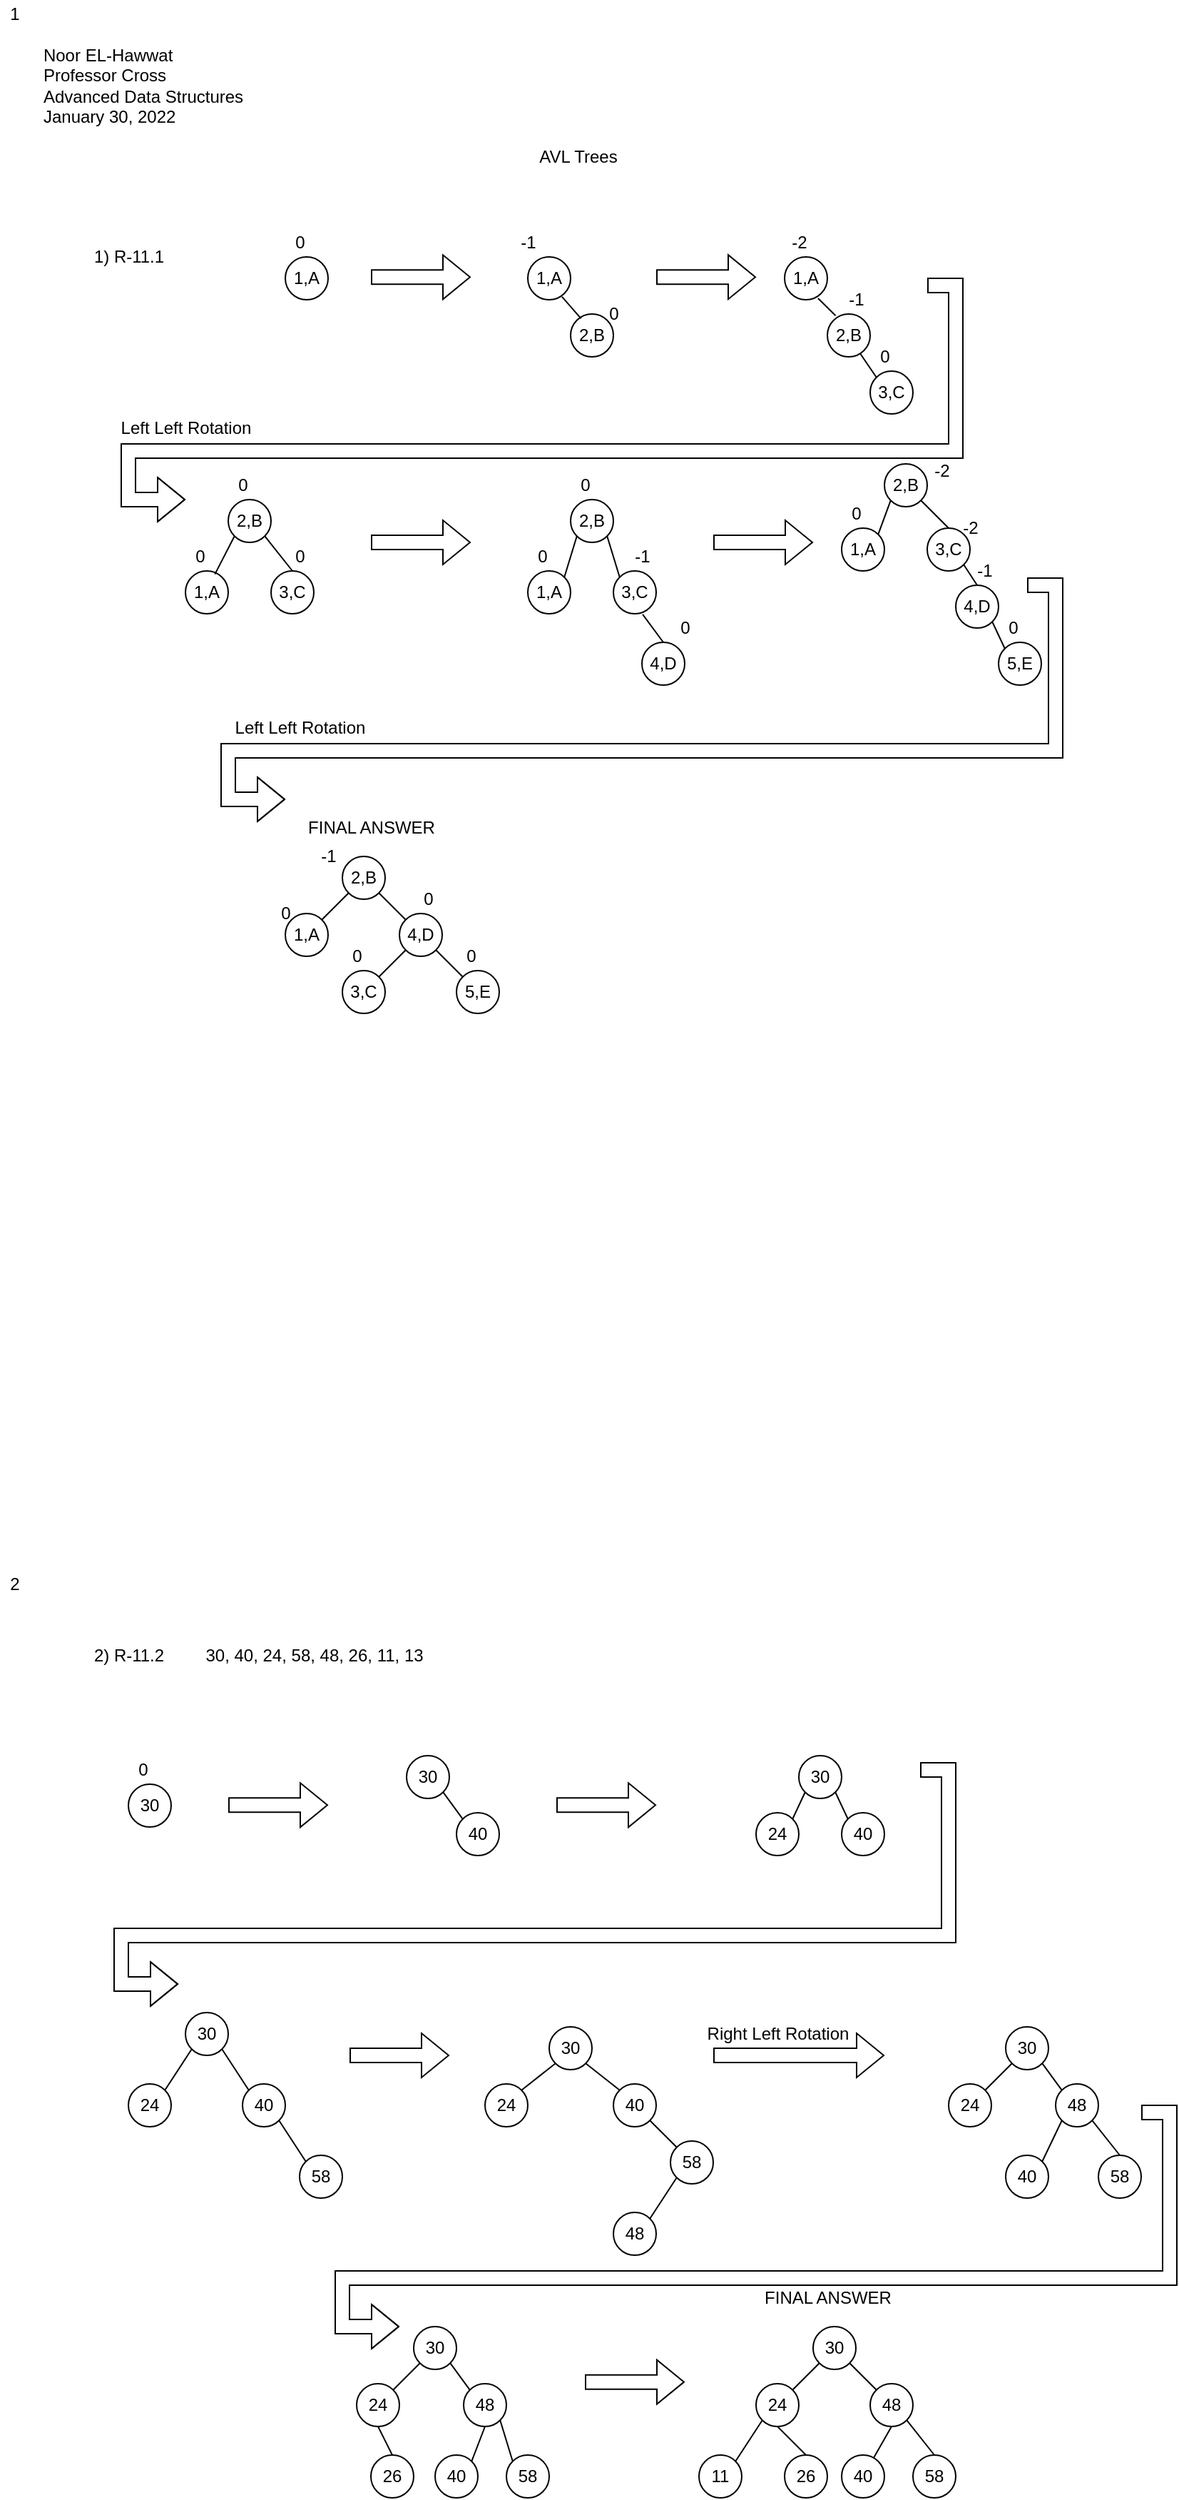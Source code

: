 <mxfile version="16.5.2" type="github">
  <diagram id="oDdJMPZsBVYdGHNY-Qwk" name="Page-1">
    <mxGraphModel dx="1043" dy="581" grid="1" gridSize="10" guides="1" tooltips="1" connect="1" arrows="1" fold="1" page="1" pageScale="1" pageWidth="850" pageHeight="1100" math="0" shadow="0">
      <root>
        <mxCell id="0" />
        <mxCell id="1" parent="0" />
        <mxCell id="gGz70don6kT7maK-hirR-1" value="1" style="text;html=1;align=center;verticalAlign=middle;resizable=0;points=[];autosize=1;strokeColor=none;fillColor=none;" vertex="1" parent="1">
          <mxGeometry x="20" y="10" width="20" height="20" as="geometry" />
        </mxCell>
        <mxCell id="gGz70don6kT7maK-hirR-2" value="&lt;div style=&quot;text-align: left&quot;&gt;&lt;span&gt;Noor EL-Hawwat&lt;/span&gt;&lt;/div&gt;&lt;div style=&quot;text-align: left&quot;&gt;&lt;span&gt;Professor Cross&lt;/span&gt;&lt;/div&gt;&lt;div style=&quot;text-align: left&quot;&gt;&lt;span&gt;Advanced Data Structures&lt;/span&gt;&lt;/div&gt;&lt;div style=&quot;text-align: left&quot;&gt;&lt;span&gt;January 30, 2022&lt;/span&gt;&lt;/div&gt;" style="text;html=1;align=center;verticalAlign=middle;resizable=0;points=[];autosize=1;strokeColor=none;fillColor=none;" vertex="1" parent="1">
          <mxGeometry x="40" y="40" width="160" height="60" as="geometry" />
        </mxCell>
        <mxCell id="gGz70don6kT7maK-hirR-3" value="AVL Trees" style="text;html=1;align=center;verticalAlign=middle;resizable=0;points=[];autosize=1;strokeColor=none;fillColor=none;" vertex="1" parent="1">
          <mxGeometry x="390" y="110" width="70" height="20" as="geometry" />
        </mxCell>
        <mxCell id="gGz70don6kT7maK-hirR-4" value="1) R-11.1" style="text;html=1;align=center;verticalAlign=middle;resizable=0;points=[];autosize=1;strokeColor=none;fillColor=none;" vertex="1" parent="1">
          <mxGeometry x="80" y="180" width="60" height="20" as="geometry" />
        </mxCell>
        <mxCell id="gGz70don6kT7maK-hirR-5" value="1,A" style="ellipse;whiteSpace=wrap;html=1;aspect=fixed;" vertex="1" parent="1">
          <mxGeometry x="220" y="190" width="30" height="30" as="geometry" />
        </mxCell>
        <mxCell id="gGz70don6kT7maK-hirR-6" value="2,B" style="ellipse;whiteSpace=wrap;html=1;aspect=fixed;" vertex="1" parent="1">
          <mxGeometry x="420" y="230" width="30" height="30" as="geometry" />
        </mxCell>
        <mxCell id="gGz70don6kT7maK-hirR-7" value="3,C" style="ellipse;whiteSpace=wrap;html=1;aspect=fixed;" vertex="1" parent="1">
          <mxGeometry x="630" y="270" width="30" height="30" as="geometry" />
        </mxCell>
        <mxCell id="gGz70don6kT7maK-hirR-10" value="" style="shape=flexArrow;endArrow=classic;html=1;rounded=0;" edge="1" parent="1">
          <mxGeometry width="50" height="50" relative="1" as="geometry">
            <mxPoint x="280" y="204.17" as="sourcePoint" />
            <mxPoint x="350" y="204.17" as="targetPoint" />
          </mxGeometry>
        </mxCell>
        <mxCell id="gGz70don6kT7maK-hirR-12" value="1,A" style="ellipse;whiteSpace=wrap;html=1;aspect=fixed;" vertex="1" parent="1">
          <mxGeometry x="390" y="190" width="30" height="30" as="geometry" />
        </mxCell>
        <mxCell id="gGz70don6kT7maK-hirR-14" value="" style="endArrow=none;html=1;rounded=0;exitX=0.8;exitY=0.932;exitDx=0;exitDy=0;exitPerimeter=0;entryX=0.244;entryY=0.107;entryDx=0;entryDy=0;entryPerimeter=0;" edge="1" parent="1" source="gGz70don6kT7maK-hirR-12" target="gGz70don6kT7maK-hirR-6">
          <mxGeometry width="50" height="50" relative="1" as="geometry">
            <mxPoint x="400" y="250" as="sourcePoint" />
            <mxPoint x="450" y="200" as="targetPoint" />
          </mxGeometry>
        </mxCell>
        <mxCell id="gGz70don6kT7maK-hirR-15" value="1,A" style="ellipse;whiteSpace=wrap;html=1;aspect=fixed;" vertex="1" parent="1">
          <mxGeometry x="570" y="190" width="30" height="30" as="geometry" />
        </mxCell>
        <mxCell id="gGz70don6kT7maK-hirR-16" value="2,B" style="ellipse;whiteSpace=wrap;html=1;aspect=fixed;" vertex="1" parent="1">
          <mxGeometry x="600" y="230" width="30" height="30" as="geometry" />
        </mxCell>
        <mxCell id="gGz70don6kT7maK-hirR-17" value="" style="shape=flexArrow;endArrow=classic;html=1;rounded=0;" edge="1" parent="1">
          <mxGeometry width="50" height="50" relative="1" as="geometry">
            <mxPoint x="480.0" y="204.09" as="sourcePoint" />
            <mxPoint x="550.0" y="204.09" as="targetPoint" />
          </mxGeometry>
        </mxCell>
        <mxCell id="gGz70don6kT7maK-hirR-18" value="0" style="text;html=1;align=center;verticalAlign=middle;resizable=0;points=[];autosize=1;strokeColor=none;fillColor=none;" vertex="1" parent="1">
          <mxGeometry x="220" y="170" width="20" height="20" as="geometry" />
        </mxCell>
        <mxCell id="gGz70don6kT7maK-hirR-19" value="-1" style="text;html=1;align=center;verticalAlign=middle;resizable=0;points=[];autosize=1;strokeColor=none;fillColor=none;" vertex="1" parent="1">
          <mxGeometry x="375" y="170" width="30" height="20" as="geometry" />
        </mxCell>
        <mxCell id="gGz70don6kT7maK-hirR-20" value="0" style="text;html=1;align=center;verticalAlign=middle;resizable=0;points=[];autosize=1;strokeColor=none;fillColor=none;" vertex="1" parent="1">
          <mxGeometry x="440" y="220" width="20" height="20" as="geometry" />
        </mxCell>
        <mxCell id="gGz70don6kT7maK-hirR-21" value="" style="endArrow=none;html=1;rounded=0;exitX=0.782;exitY=0.968;exitDx=0;exitDy=0;exitPerimeter=0;entryX=0.192;entryY=0.038;entryDx=0;entryDy=0;entryPerimeter=0;" edge="1" parent="1" source="gGz70don6kT7maK-hirR-15" target="gGz70don6kT7maK-hirR-16">
          <mxGeometry width="50" height="50" relative="1" as="geometry">
            <mxPoint x="560" y="270" as="sourcePoint" />
            <mxPoint x="610" y="220" as="targetPoint" />
          </mxGeometry>
        </mxCell>
        <mxCell id="gGz70don6kT7maK-hirR-22" value="" style="endArrow=none;html=1;rounded=0;exitX=0.774;exitY=0.933;exitDx=0;exitDy=0;exitPerimeter=0;entryX=0;entryY=0;entryDx=0;entryDy=0;" edge="1" parent="1" source="gGz70don6kT7maK-hirR-16" target="gGz70don6kT7maK-hirR-7">
          <mxGeometry width="50" height="50" relative="1" as="geometry">
            <mxPoint x="560" y="270" as="sourcePoint" />
            <mxPoint x="610" y="220" as="targetPoint" />
          </mxGeometry>
        </mxCell>
        <mxCell id="gGz70don6kT7maK-hirR-23" value="-2" style="text;html=1;align=center;verticalAlign=middle;resizable=0;points=[];autosize=1;strokeColor=none;fillColor=none;" vertex="1" parent="1">
          <mxGeometry x="565" y="170" width="30" height="20" as="geometry" />
        </mxCell>
        <mxCell id="gGz70don6kT7maK-hirR-24" value="-1" style="text;html=1;align=center;verticalAlign=middle;resizable=0;points=[];autosize=1;strokeColor=none;fillColor=none;" vertex="1" parent="1">
          <mxGeometry x="605" y="210" width="30" height="20" as="geometry" />
        </mxCell>
        <mxCell id="gGz70don6kT7maK-hirR-25" value="0" style="text;html=1;align=center;verticalAlign=middle;resizable=0;points=[];autosize=1;strokeColor=none;fillColor=none;" vertex="1" parent="1">
          <mxGeometry x="630" y="250" width="20" height="20" as="geometry" />
        </mxCell>
        <mxCell id="gGz70don6kT7maK-hirR-26" value="" style="shape=flexArrow;endArrow=classic;html=1;rounded=0;" edge="1" parent="1">
          <mxGeometry width="50" height="50" relative="1" as="geometry">
            <mxPoint x="670" y="210" as="sourcePoint" />
            <mxPoint x="150" y="360" as="targetPoint" />
            <Array as="points">
              <mxPoint x="690" y="210" />
              <mxPoint x="690" y="326" />
              <mxPoint x="110" y="326" />
              <mxPoint x="110" y="360" />
            </Array>
          </mxGeometry>
        </mxCell>
        <mxCell id="gGz70don6kT7maK-hirR-27" value="1,A" style="ellipse;whiteSpace=wrap;html=1;aspect=fixed;" vertex="1" parent="1">
          <mxGeometry x="150" y="410" width="30" height="30" as="geometry" />
        </mxCell>
        <mxCell id="gGz70don6kT7maK-hirR-29" value="2,B" style="ellipse;whiteSpace=wrap;html=1;aspect=fixed;" vertex="1" parent="1">
          <mxGeometry x="180" y="360" width="30" height="30" as="geometry" />
        </mxCell>
        <mxCell id="gGz70don6kT7maK-hirR-30" value="3,C" style="ellipse;whiteSpace=wrap;html=1;aspect=fixed;" vertex="1" parent="1">
          <mxGeometry x="210" y="410" width="30" height="30" as="geometry" />
        </mxCell>
        <mxCell id="gGz70don6kT7maK-hirR-31" value="" style="endArrow=none;html=1;rounded=0;exitX=0.688;exitY=0.077;exitDx=0;exitDy=0;exitPerimeter=0;entryX=0;entryY=1;entryDx=0;entryDy=0;" edge="1" parent="1" source="gGz70don6kT7maK-hirR-27" target="gGz70don6kT7maK-hirR-29">
          <mxGeometry width="50" height="50" relative="1" as="geometry">
            <mxPoint x="300" y="390" as="sourcePoint" />
            <mxPoint x="350" y="340" as="targetPoint" />
          </mxGeometry>
        </mxCell>
        <mxCell id="gGz70don6kT7maK-hirR-32" value="" style="endArrow=none;html=1;rounded=0;exitX=1;exitY=1;exitDx=0;exitDy=0;entryX=0.5;entryY=0;entryDx=0;entryDy=0;" edge="1" parent="1" source="gGz70don6kT7maK-hirR-29" target="gGz70don6kT7maK-hirR-30">
          <mxGeometry width="50" height="50" relative="1" as="geometry">
            <mxPoint x="300" y="390" as="sourcePoint" />
            <mxPoint x="350" y="340" as="targetPoint" />
          </mxGeometry>
        </mxCell>
        <mxCell id="gGz70don6kT7maK-hirR-33" value="0" style="text;html=1;align=center;verticalAlign=middle;resizable=0;points=[];autosize=1;strokeColor=none;fillColor=none;" vertex="1" parent="1">
          <mxGeometry x="150" y="390" width="20" height="20" as="geometry" />
        </mxCell>
        <mxCell id="gGz70don6kT7maK-hirR-34" value="0" style="text;html=1;align=center;verticalAlign=middle;resizable=0;points=[];autosize=1;strokeColor=none;fillColor=none;" vertex="1" parent="1">
          <mxGeometry x="220" y="390" width="20" height="20" as="geometry" />
        </mxCell>
        <mxCell id="gGz70don6kT7maK-hirR-35" value="0" style="text;html=1;align=center;verticalAlign=middle;resizable=0;points=[];autosize=1;strokeColor=none;fillColor=none;" vertex="1" parent="1">
          <mxGeometry x="180" y="340" width="20" height="20" as="geometry" />
        </mxCell>
        <mxCell id="gGz70don6kT7maK-hirR-36" value="" style="shape=flexArrow;endArrow=classic;html=1;rounded=0;" edge="1" parent="1">
          <mxGeometry width="50" height="50" relative="1" as="geometry">
            <mxPoint x="280" y="390" as="sourcePoint" />
            <mxPoint x="350" y="390" as="targetPoint" />
          </mxGeometry>
        </mxCell>
        <mxCell id="gGz70don6kT7maK-hirR-37" value="2,B" style="ellipse;whiteSpace=wrap;html=1;aspect=fixed;" vertex="1" parent="1">
          <mxGeometry x="420" y="360" width="30" height="30" as="geometry" />
        </mxCell>
        <mxCell id="gGz70don6kT7maK-hirR-38" value="1,A" style="ellipse;whiteSpace=wrap;html=1;aspect=fixed;" vertex="1" parent="1">
          <mxGeometry x="390" y="410" width="30" height="30" as="geometry" />
        </mxCell>
        <mxCell id="gGz70don6kT7maK-hirR-39" value="3,C" style="ellipse;whiteSpace=wrap;html=1;aspect=fixed;" vertex="1" parent="1">
          <mxGeometry x="450" y="410" width="30" height="30" as="geometry" />
        </mxCell>
        <mxCell id="gGz70don6kT7maK-hirR-40" value="0" style="text;html=1;align=center;verticalAlign=middle;resizable=0;points=[];autosize=1;strokeColor=none;fillColor=none;" vertex="1" parent="1">
          <mxGeometry x="390" y="390" width="20" height="20" as="geometry" />
        </mxCell>
        <mxCell id="gGz70don6kT7maK-hirR-41" value="0" style="text;html=1;align=center;verticalAlign=middle;resizable=0;points=[];autosize=1;strokeColor=none;fillColor=none;" vertex="1" parent="1">
          <mxGeometry x="420" y="340" width="20" height="20" as="geometry" />
        </mxCell>
        <mxCell id="gGz70don6kT7maK-hirR-42" value="-1" style="text;html=1;align=center;verticalAlign=middle;resizable=0;points=[];autosize=1;strokeColor=none;fillColor=none;" vertex="1" parent="1">
          <mxGeometry x="455" y="390" width="30" height="20" as="geometry" />
        </mxCell>
        <mxCell id="gGz70don6kT7maK-hirR-43" value="" style="endArrow=none;html=1;rounded=0;exitX=1;exitY=0;exitDx=0;exitDy=0;entryX=0;entryY=1;entryDx=0;entryDy=0;" edge="1" parent="1" source="gGz70don6kT7maK-hirR-38" target="gGz70don6kT7maK-hirR-37">
          <mxGeometry width="50" height="50" relative="1" as="geometry">
            <mxPoint x="350" y="370" as="sourcePoint" />
            <mxPoint x="400" y="320" as="targetPoint" />
          </mxGeometry>
        </mxCell>
        <mxCell id="gGz70don6kT7maK-hirR-44" value="" style="endArrow=none;html=1;rounded=0;exitX=1;exitY=1;exitDx=0;exitDy=0;entryX=0;entryY=0;entryDx=0;entryDy=0;" edge="1" parent="1" source="gGz70don6kT7maK-hirR-37" target="gGz70don6kT7maK-hirR-39">
          <mxGeometry width="50" height="50" relative="1" as="geometry">
            <mxPoint x="350" y="370" as="sourcePoint" />
            <mxPoint x="400" y="320" as="targetPoint" />
          </mxGeometry>
        </mxCell>
        <mxCell id="gGz70don6kT7maK-hirR-45" value="" style="shape=flexArrow;endArrow=classic;html=1;rounded=0;" edge="1" parent="1">
          <mxGeometry width="50" height="50" relative="1" as="geometry">
            <mxPoint x="520" y="390" as="sourcePoint" />
            <mxPoint x="590" y="390" as="targetPoint" />
          </mxGeometry>
        </mxCell>
        <mxCell id="gGz70don6kT7maK-hirR-46" value="2,B" style="ellipse;whiteSpace=wrap;html=1;aspect=fixed;" vertex="1" parent="1">
          <mxGeometry x="640" y="335" width="30" height="30" as="geometry" />
        </mxCell>
        <mxCell id="gGz70don6kT7maK-hirR-47" value="1,A" style="ellipse;whiteSpace=wrap;html=1;aspect=fixed;" vertex="1" parent="1">
          <mxGeometry x="610" y="380" width="30" height="30" as="geometry" />
        </mxCell>
        <mxCell id="gGz70don6kT7maK-hirR-48" value="3,C" style="ellipse;whiteSpace=wrap;html=1;aspect=fixed;" vertex="1" parent="1">
          <mxGeometry x="670" y="380" width="30" height="30" as="geometry" />
        </mxCell>
        <mxCell id="gGz70don6kT7maK-hirR-49" value="" style="endArrow=none;html=1;rounded=0;exitX=1;exitY=0;exitDx=0;exitDy=0;entryX=0;entryY=1;entryDx=0;entryDy=0;" edge="1" parent="1" source="gGz70don6kT7maK-hirR-47" target="gGz70don6kT7maK-hirR-46">
          <mxGeometry width="50" height="50" relative="1" as="geometry">
            <mxPoint x="550" y="420" as="sourcePoint" />
            <mxPoint x="600" y="370" as="targetPoint" />
          </mxGeometry>
        </mxCell>
        <mxCell id="gGz70don6kT7maK-hirR-50" value="" style="endArrow=none;html=1;rounded=0;exitX=0.5;exitY=0;exitDx=0;exitDy=0;entryX=1;entryY=1;entryDx=0;entryDy=0;" edge="1" parent="1" source="gGz70don6kT7maK-hirR-48" target="gGz70don6kT7maK-hirR-46">
          <mxGeometry width="50" height="50" relative="1" as="geometry">
            <mxPoint x="550" y="420" as="sourcePoint" />
            <mxPoint x="600" y="370" as="targetPoint" />
          </mxGeometry>
        </mxCell>
        <mxCell id="gGz70don6kT7maK-hirR-51" value="0" style="text;html=1;align=center;verticalAlign=middle;resizable=0;points=[];autosize=1;strokeColor=none;fillColor=none;" vertex="1" parent="1">
          <mxGeometry x="610" y="360" width="20" height="20" as="geometry" />
        </mxCell>
        <mxCell id="gGz70don6kT7maK-hirR-52" value="4,D" style="ellipse;whiteSpace=wrap;html=1;aspect=fixed;" vertex="1" parent="1">
          <mxGeometry x="470" y="460" width="30" height="30" as="geometry" />
        </mxCell>
        <mxCell id="gGz70don6kT7maK-hirR-53" value="" style="endArrow=none;html=1;rounded=0;exitX=0.684;exitY=1.014;exitDx=0;exitDy=0;exitPerimeter=0;entryX=0.5;entryY=0;entryDx=0;entryDy=0;" edge="1" parent="1" source="gGz70don6kT7maK-hirR-39" target="gGz70don6kT7maK-hirR-52">
          <mxGeometry width="50" height="50" relative="1" as="geometry">
            <mxPoint x="550" y="420" as="sourcePoint" />
            <mxPoint x="600" y="370" as="targetPoint" />
          </mxGeometry>
        </mxCell>
        <mxCell id="gGz70don6kT7maK-hirR-54" value="Left Left Rotation" style="text;html=1;align=center;verticalAlign=middle;resizable=0;points=[];autosize=1;strokeColor=none;fillColor=none;" vertex="1" parent="1">
          <mxGeometry x="95" y="300" width="110" height="20" as="geometry" />
        </mxCell>
        <mxCell id="gGz70don6kT7maK-hirR-55" value="" style="shape=flexArrow;endArrow=classic;html=1;rounded=0;" edge="1" parent="1">
          <mxGeometry width="50" height="50" relative="1" as="geometry">
            <mxPoint x="740" y="420.0" as="sourcePoint" />
            <mxPoint x="220" y="570.0" as="targetPoint" />
            <Array as="points">
              <mxPoint x="760" y="420" />
              <mxPoint x="760" y="536" />
              <mxPoint x="180" y="536" />
              <mxPoint x="180" y="570" />
            </Array>
          </mxGeometry>
        </mxCell>
        <mxCell id="gGz70don6kT7maK-hirR-56" value="4,D" style="ellipse;whiteSpace=wrap;html=1;aspect=fixed;" vertex="1" parent="1">
          <mxGeometry x="690" y="420" width="30" height="30" as="geometry" />
        </mxCell>
        <mxCell id="gGz70don6kT7maK-hirR-57" value="" style="endArrow=none;html=1;rounded=0;exitX=1;exitY=1;exitDx=0;exitDy=0;entryX=0.5;entryY=0;entryDx=0;entryDy=0;" edge="1" parent="1" source="gGz70don6kT7maK-hirR-48" target="gGz70don6kT7maK-hirR-56">
          <mxGeometry width="50" height="50" relative="1" as="geometry">
            <mxPoint x="600" y="500" as="sourcePoint" />
            <mxPoint x="650" y="450" as="targetPoint" />
          </mxGeometry>
        </mxCell>
        <mxCell id="gGz70don6kT7maK-hirR-58" value="5,E" style="ellipse;whiteSpace=wrap;html=1;aspect=fixed;" vertex="1" parent="1">
          <mxGeometry x="720" y="460" width="30" height="30" as="geometry" />
        </mxCell>
        <mxCell id="gGz70don6kT7maK-hirR-59" value="" style="endArrow=none;html=1;rounded=0;exitX=1;exitY=1;exitDx=0;exitDy=0;entryX=0;entryY=0;entryDx=0;entryDy=0;" edge="1" parent="1" source="gGz70don6kT7maK-hirR-56" target="gGz70don6kT7maK-hirR-58">
          <mxGeometry width="50" height="50" relative="1" as="geometry">
            <mxPoint x="600" y="500" as="sourcePoint" />
            <mxPoint x="650" y="450" as="targetPoint" />
          </mxGeometry>
        </mxCell>
        <mxCell id="gGz70don6kT7maK-hirR-60" value="-2" style="text;html=1;align=center;verticalAlign=middle;resizable=0;points=[];autosize=1;strokeColor=none;fillColor=none;" vertex="1" parent="1">
          <mxGeometry x="665" y="330" width="30" height="20" as="geometry" />
        </mxCell>
        <mxCell id="gGz70don6kT7maK-hirR-61" value="-2" style="text;html=1;align=center;verticalAlign=middle;resizable=0;points=[];autosize=1;strokeColor=none;fillColor=none;" vertex="1" parent="1">
          <mxGeometry x="685" y="370" width="30" height="20" as="geometry" />
        </mxCell>
        <mxCell id="gGz70don6kT7maK-hirR-62" value="-1" style="text;html=1;align=center;verticalAlign=middle;resizable=0;points=[];autosize=1;strokeColor=none;fillColor=none;" vertex="1" parent="1">
          <mxGeometry x="695" y="400" width="30" height="20" as="geometry" />
        </mxCell>
        <mxCell id="gGz70don6kT7maK-hirR-63" value="0" style="text;html=1;align=center;verticalAlign=middle;resizable=0;points=[];autosize=1;strokeColor=none;fillColor=none;" vertex="1" parent="1">
          <mxGeometry x="720" y="440" width="20" height="20" as="geometry" />
        </mxCell>
        <mxCell id="gGz70don6kT7maK-hirR-64" value="0" style="text;html=1;align=center;verticalAlign=middle;resizable=0;points=[];autosize=1;strokeColor=none;fillColor=none;" vertex="1" parent="1">
          <mxGeometry x="490" y="440" width="20" height="20" as="geometry" />
        </mxCell>
        <mxCell id="gGz70don6kT7maK-hirR-65" value="Left Left Rotation" style="text;html=1;align=center;verticalAlign=middle;resizable=0;points=[];autosize=1;strokeColor=none;fillColor=none;" vertex="1" parent="1">
          <mxGeometry x="175" y="510" width="110" height="20" as="geometry" />
        </mxCell>
        <mxCell id="gGz70don6kT7maK-hirR-66" value="1,A" style="ellipse;whiteSpace=wrap;html=1;aspect=fixed;" vertex="1" parent="1">
          <mxGeometry x="220" y="650" width="30" height="30" as="geometry" />
        </mxCell>
        <mxCell id="gGz70don6kT7maK-hirR-67" value="2,B" style="ellipse;whiteSpace=wrap;html=1;aspect=fixed;" vertex="1" parent="1">
          <mxGeometry x="260" y="610" width="30" height="30" as="geometry" />
        </mxCell>
        <mxCell id="gGz70don6kT7maK-hirR-68" value="3,C" style="ellipse;whiteSpace=wrap;html=1;aspect=fixed;" vertex="1" parent="1">
          <mxGeometry x="260" y="690" width="30" height="30" as="geometry" />
        </mxCell>
        <mxCell id="gGz70don6kT7maK-hirR-69" value="4,D" style="ellipse;whiteSpace=wrap;html=1;aspect=fixed;" vertex="1" parent="1">
          <mxGeometry x="300" y="650" width="30" height="30" as="geometry" />
        </mxCell>
        <mxCell id="gGz70don6kT7maK-hirR-70" value="5,E" style="ellipse;whiteSpace=wrap;html=1;aspect=fixed;" vertex="1" parent="1">
          <mxGeometry x="340" y="690" width="30" height="30" as="geometry" />
        </mxCell>
        <mxCell id="gGz70don6kT7maK-hirR-71" value="" style="endArrow=none;html=1;rounded=0;exitX=1;exitY=1;exitDx=0;exitDy=0;entryX=0;entryY=0;entryDx=0;entryDy=0;" edge="1" parent="1" source="gGz70don6kT7maK-hirR-67" target="gGz70don6kT7maK-hirR-69">
          <mxGeometry width="50" height="50" relative="1" as="geometry">
            <mxPoint x="380" y="670" as="sourcePoint" />
            <mxPoint x="430" y="620" as="targetPoint" />
          </mxGeometry>
        </mxCell>
        <mxCell id="gGz70don6kT7maK-hirR-72" value="" style="endArrow=none;html=1;rounded=0;exitX=1;exitY=0;exitDx=0;exitDy=0;entryX=0;entryY=1;entryDx=0;entryDy=0;" edge="1" parent="1" source="gGz70don6kT7maK-hirR-66" target="gGz70don6kT7maK-hirR-67">
          <mxGeometry width="50" height="50" relative="1" as="geometry">
            <mxPoint x="380" y="670" as="sourcePoint" />
            <mxPoint x="430" y="620" as="targetPoint" />
          </mxGeometry>
        </mxCell>
        <mxCell id="gGz70don6kT7maK-hirR-73" value="" style="endArrow=none;html=1;rounded=0;exitX=1;exitY=0;exitDx=0;exitDy=0;entryX=0;entryY=1;entryDx=0;entryDy=0;" edge="1" parent="1" source="gGz70don6kT7maK-hirR-68" target="gGz70don6kT7maK-hirR-69">
          <mxGeometry width="50" height="50" relative="1" as="geometry">
            <mxPoint x="380" y="670" as="sourcePoint" />
            <mxPoint x="430" y="620" as="targetPoint" />
          </mxGeometry>
        </mxCell>
        <mxCell id="gGz70don6kT7maK-hirR-74" value="" style="endArrow=none;html=1;rounded=0;exitX=0;exitY=0;exitDx=0;exitDy=0;entryX=1;entryY=1;entryDx=0;entryDy=0;" edge="1" parent="1" source="gGz70don6kT7maK-hirR-70" target="gGz70don6kT7maK-hirR-69">
          <mxGeometry width="50" height="50" relative="1" as="geometry">
            <mxPoint x="380" y="670" as="sourcePoint" />
            <mxPoint x="430" y="620" as="targetPoint" />
          </mxGeometry>
        </mxCell>
        <mxCell id="gGz70don6kT7maK-hirR-75" value="FINAL ANSWER" style="text;html=1;align=center;verticalAlign=middle;resizable=0;points=[];autosize=1;strokeColor=none;fillColor=none;" vertex="1" parent="1">
          <mxGeometry x="230" y="580" width="100" height="20" as="geometry" />
        </mxCell>
        <mxCell id="gGz70don6kT7maK-hirR-76" value="-1" style="text;html=1;align=center;verticalAlign=middle;resizable=0;points=[];autosize=1;strokeColor=none;fillColor=none;" vertex="1" parent="1">
          <mxGeometry x="235" y="600" width="30" height="20" as="geometry" />
        </mxCell>
        <mxCell id="gGz70don6kT7maK-hirR-77" value="0" style="text;html=1;align=center;verticalAlign=middle;resizable=0;points=[];autosize=1;strokeColor=none;fillColor=none;" vertex="1" parent="1">
          <mxGeometry x="210" y="640" width="20" height="20" as="geometry" />
        </mxCell>
        <mxCell id="gGz70don6kT7maK-hirR-78" value="0" style="text;html=1;align=center;verticalAlign=middle;resizable=0;points=[];autosize=1;strokeColor=none;fillColor=none;" vertex="1" parent="1">
          <mxGeometry x="260" y="670" width="20" height="20" as="geometry" />
        </mxCell>
        <mxCell id="gGz70don6kT7maK-hirR-79" value="0" style="text;html=1;align=center;verticalAlign=middle;resizable=0;points=[];autosize=1;strokeColor=none;fillColor=none;" vertex="1" parent="1">
          <mxGeometry x="310" y="630" width="20" height="20" as="geometry" />
        </mxCell>
        <mxCell id="gGz70don6kT7maK-hirR-80" value="0" style="text;html=1;align=center;verticalAlign=middle;resizable=0;points=[];autosize=1;strokeColor=none;fillColor=none;" vertex="1" parent="1">
          <mxGeometry x="340" y="670" width="20" height="20" as="geometry" />
        </mxCell>
        <mxCell id="gGz70don6kT7maK-hirR-81" value="2" style="text;html=1;align=center;verticalAlign=middle;resizable=0;points=[];autosize=1;strokeColor=none;fillColor=none;" vertex="1" parent="1">
          <mxGeometry x="20" y="1110" width="20" height="20" as="geometry" />
        </mxCell>
        <mxCell id="gGz70don6kT7maK-hirR-82" value="2) R-11.2" style="text;html=1;align=center;verticalAlign=middle;resizable=0;points=[];autosize=1;strokeColor=none;fillColor=none;" vertex="1" parent="1">
          <mxGeometry x="80" y="1160" width="60" height="20" as="geometry" />
        </mxCell>
        <mxCell id="gGz70don6kT7maK-hirR-83" value="30, 40, 24, 58, 48, 26, 11, 13" style="text;html=1;align=center;verticalAlign=middle;resizable=0;points=[];autosize=1;strokeColor=none;fillColor=none;" vertex="1" parent="1">
          <mxGeometry x="155" y="1160" width="170" height="20" as="geometry" />
        </mxCell>
        <mxCell id="gGz70don6kT7maK-hirR-84" value="30" style="ellipse;whiteSpace=wrap;html=1;aspect=fixed;" vertex="1" parent="1">
          <mxGeometry x="110" y="1260" width="30" height="30" as="geometry" />
        </mxCell>
        <mxCell id="gGz70don6kT7maK-hirR-85" value="0" style="text;html=1;align=center;verticalAlign=middle;resizable=0;points=[];autosize=1;strokeColor=none;fillColor=none;" vertex="1" parent="1">
          <mxGeometry x="110" y="1240" width="20" height="20" as="geometry" />
        </mxCell>
        <mxCell id="gGz70don6kT7maK-hirR-86" value="" style="shape=flexArrow;endArrow=classic;html=1;rounded=0;" edge="1" parent="1">
          <mxGeometry width="50" height="50" relative="1" as="geometry">
            <mxPoint x="180" y="1274.66" as="sourcePoint" />
            <mxPoint x="250" y="1274.66" as="targetPoint" />
          </mxGeometry>
        </mxCell>
        <mxCell id="gGz70don6kT7maK-hirR-87" value="30" style="ellipse;whiteSpace=wrap;html=1;aspect=fixed;" vertex="1" parent="1">
          <mxGeometry x="305" y="1240" width="30" height="30" as="geometry" />
        </mxCell>
        <mxCell id="gGz70don6kT7maK-hirR-88" value="40" style="ellipse;whiteSpace=wrap;html=1;aspect=fixed;" vertex="1" parent="1">
          <mxGeometry x="340" y="1280" width="30" height="30" as="geometry" />
        </mxCell>
        <mxCell id="gGz70don6kT7maK-hirR-89" value="" style="endArrow=none;html=1;rounded=0;exitX=1;exitY=1;exitDx=0;exitDy=0;entryX=0;entryY=0;entryDx=0;entryDy=0;" edge="1" parent="1" source="gGz70don6kT7maK-hirR-87" target="gGz70don6kT7maK-hirR-88">
          <mxGeometry width="50" height="50" relative="1" as="geometry">
            <mxPoint x="280" y="1290" as="sourcePoint" />
            <mxPoint x="330" y="1240" as="targetPoint" />
          </mxGeometry>
        </mxCell>
        <mxCell id="gGz70don6kT7maK-hirR-90" value="" style="shape=flexArrow;endArrow=classic;html=1;rounded=0;" edge="1" parent="1">
          <mxGeometry width="50" height="50" relative="1" as="geometry">
            <mxPoint x="410" y="1274.66" as="sourcePoint" />
            <mxPoint x="480" y="1274.66" as="targetPoint" />
          </mxGeometry>
        </mxCell>
        <mxCell id="gGz70don6kT7maK-hirR-91" value="30" style="ellipse;whiteSpace=wrap;html=1;aspect=fixed;" vertex="1" parent="1">
          <mxGeometry x="580" y="1240" width="30" height="30" as="geometry" />
        </mxCell>
        <mxCell id="gGz70don6kT7maK-hirR-92" value="40" style="ellipse;whiteSpace=wrap;html=1;aspect=fixed;" vertex="1" parent="1">
          <mxGeometry x="610" y="1280" width="30" height="30" as="geometry" />
        </mxCell>
        <mxCell id="gGz70don6kT7maK-hirR-93" value="24" style="ellipse;whiteSpace=wrap;html=1;aspect=fixed;" vertex="1" parent="1">
          <mxGeometry x="550" y="1280" width="30" height="30" as="geometry" />
        </mxCell>
        <mxCell id="gGz70don6kT7maK-hirR-94" value="" style="endArrow=none;html=1;rounded=0;exitX=1;exitY=0;exitDx=0;exitDy=0;entryX=0;entryY=1;entryDx=0;entryDy=0;" edge="1" parent="1" source="gGz70don6kT7maK-hirR-93" target="gGz70don6kT7maK-hirR-91">
          <mxGeometry width="50" height="50" relative="1" as="geometry">
            <mxPoint x="510" y="1290" as="sourcePoint" />
            <mxPoint x="560" y="1240" as="targetPoint" />
          </mxGeometry>
        </mxCell>
        <mxCell id="gGz70don6kT7maK-hirR-96" value="" style="endArrow=none;html=1;rounded=0;exitX=0;exitY=0;exitDx=0;exitDy=0;entryX=1;entryY=1;entryDx=0;entryDy=0;" edge="1" parent="1" source="gGz70don6kT7maK-hirR-92" target="gGz70don6kT7maK-hirR-91">
          <mxGeometry width="50" height="50" relative="1" as="geometry">
            <mxPoint x="510" y="1290" as="sourcePoint" />
            <mxPoint x="560" y="1240" as="targetPoint" />
          </mxGeometry>
        </mxCell>
        <mxCell id="gGz70don6kT7maK-hirR-97" value="" style="shape=flexArrow;endArrow=classic;html=1;rounded=0;" edge="1" parent="1">
          <mxGeometry width="50" height="50" relative="1" as="geometry">
            <mxPoint x="665" y="1250" as="sourcePoint" />
            <mxPoint x="145" y="1400" as="targetPoint" />
            <Array as="points">
              <mxPoint x="685" y="1250" />
              <mxPoint x="685" y="1366" />
              <mxPoint x="105" y="1366" />
              <mxPoint x="105" y="1400" />
            </Array>
          </mxGeometry>
        </mxCell>
        <mxCell id="gGz70don6kT7maK-hirR-98" value="24" style="ellipse;whiteSpace=wrap;html=1;aspect=fixed;" vertex="1" parent="1">
          <mxGeometry x="110" y="1470" width="30" height="30" as="geometry" />
        </mxCell>
        <mxCell id="gGz70don6kT7maK-hirR-99" value="30" style="ellipse;whiteSpace=wrap;html=1;aspect=fixed;" vertex="1" parent="1">
          <mxGeometry x="150" y="1420" width="30" height="30" as="geometry" />
        </mxCell>
        <mxCell id="gGz70don6kT7maK-hirR-100" value="40" style="ellipse;whiteSpace=wrap;html=1;aspect=fixed;" vertex="1" parent="1">
          <mxGeometry x="190" y="1470" width="30" height="30" as="geometry" />
        </mxCell>
        <mxCell id="gGz70don6kT7maK-hirR-101" value="58" style="ellipse;whiteSpace=wrap;html=1;aspect=fixed;" vertex="1" parent="1">
          <mxGeometry x="230" y="1520" width="30" height="30" as="geometry" />
        </mxCell>
        <mxCell id="gGz70don6kT7maK-hirR-102" value="" style="endArrow=none;html=1;rounded=0;exitX=1;exitY=1;exitDx=0;exitDy=0;entryX=0;entryY=0;entryDx=0;entryDy=0;" edge="1" parent="1" source="gGz70don6kT7maK-hirR-100" target="gGz70don6kT7maK-hirR-101">
          <mxGeometry width="50" height="50" relative="1" as="geometry">
            <mxPoint x="360" y="1550" as="sourcePoint" />
            <mxPoint x="410" y="1500" as="targetPoint" />
          </mxGeometry>
        </mxCell>
        <mxCell id="gGz70don6kT7maK-hirR-103" value="" style="endArrow=none;html=1;rounded=0;exitX=1;exitY=1;exitDx=0;exitDy=0;entryX=0;entryY=0;entryDx=0;entryDy=0;" edge="1" parent="1" source="gGz70don6kT7maK-hirR-99" target="gGz70don6kT7maK-hirR-100">
          <mxGeometry width="50" height="50" relative="1" as="geometry">
            <mxPoint x="360" y="1550" as="sourcePoint" />
            <mxPoint x="410" y="1500" as="targetPoint" />
          </mxGeometry>
        </mxCell>
        <mxCell id="gGz70don6kT7maK-hirR-104" value="" style="endArrow=none;html=1;rounded=0;exitX=1;exitY=0;exitDx=0;exitDy=0;entryX=0;entryY=1;entryDx=0;entryDy=0;" edge="1" parent="1" source="gGz70don6kT7maK-hirR-98" target="gGz70don6kT7maK-hirR-99">
          <mxGeometry width="50" height="50" relative="1" as="geometry">
            <mxPoint x="360" y="1550" as="sourcePoint" />
            <mxPoint x="410" y="1500" as="targetPoint" />
          </mxGeometry>
        </mxCell>
        <mxCell id="gGz70don6kT7maK-hirR-105" value="" style="shape=flexArrow;endArrow=classic;html=1;rounded=0;" edge="1" parent="1">
          <mxGeometry width="50" height="50" relative="1" as="geometry">
            <mxPoint x="265" y="1450.0" as="sourcePoint" />
            <mxPoint x="335.0" y="1450.0" as="targetPoint" />
          </mxGeometry>
        </mxCell>
        <mxCell id="gGz70don6kT7maK-hirR-106" value="24" style="ellipse;whiteSpace=wrap;html=1;aspect=fixed;" vertex="1" parent="1">
          <mxGeometry x="360" y="1470" width="30" height="30" as="geometry" />
        </mxCell>
        <mxCell id="gGz70don6kT7maK-hirR-107" value="30" style="ellipse;whiteSpace=wrap;html=1;aspect=fixed;" vertex="1" parent="1">
          <mxGeometry x="405" y="1430" width="30" height="30" as="geometry" />
        </mxCell>
        <mxCell id="gGz70don6kT7maK-hirR-108" value="40" style="ellipse;whiteSpace=wrap;html=1;aspect=fixed;" vertex="1" parent="1">
          <mxGeometry x="450" y="1470" width="30" height="30" as="geometry" />
        </mxCell>
        <mxCell id="gGz70don6kT7maK-hirR-109" value="58" style="ellipse;whiteSpace=wrap;html=1;aspect=fixed;" vertex="1" parent="1">
          <mxGeometry x="490" y="1510" width="30" height="30" as="geometry" />
        </mxCell>
        <mxCell id="gGz70don6kT7maK-hirR-110" value="48" style="ellipse;whiteSpace=wrap;html=1;aspect=fixed;" vertex="1" parent="1">
          <mxGeometry x="450" y="1560" width="30" height="30" as="geometry" />
        </mxCell>
        <mxCell id="gGz70don6kT7maK-hirR-111" value="" style="endArrow=none;html=1;rounded=0;exitX=1;exitY=0;exitDx=0;exitDy=0;entryX=0;entryY=1;entryDx=0;entryDy=0;" edge="1" parent="1" source="gGz70don6kT7maK-hirR-106" target="gGz70don6kT7maK-hirR-107">
          <mxGeometry width="50" height="50" relative="1" as="geometry">
            <mxPoint x="360" y="1520" as="sourcePoint" />
            <mxPoint x="410" y="1470" as="targetPoint" />
          </mxGeometry>
        </mxCell>
        <mxCell id="gGz70don6kT7maK-hirR-112" value="" style="endArrow=none;html=1;rounded=0;exitX=1;exitY=1;exitDx=0;exitDy=0;entryX=0;entryY=0;entryDx=0;entryDy=0;" edge="1" parent="1" source="gGz70don6kT7maK-hirR-107" target="gGz70don6kT7maK-hirR-108">
          <mxGeometry width="50" height="50" relative="1" as="geometry">
            <mxPoint x="360" y="1520" as="sourcePoint" />
            <mxPoint x="410" y="1470" as="targetPoint" />
          </mxGeometry>
        </mxCell>
        <mxCell id="gGz70don6kT7maK-hirR-113" value="" style="endArrow=none;html=1;rounded=0;exitX=1;exitY=1;exitDx=0;exitDy=0;entryX=0;entryY=0;entryDx=0;entryDy=0;" edge="1" parent="1" source="gGz70don6kT7maK-hirR-108" target="gGz70don6kT7maK-hirR-109">
          <mxGeometry width="50" height="50" relative="1" as="geometry">
            <mxPoint x="360" y="1520" as="sourcePoint" />
            <mxPoint x="410" y="1470" as="targetPoint" />
          </mxGeometry>
        </mxCell>
        <mxCell id="gGz70don6kT7maK-hirR-114" value="" style="endArrow=none;html=1;rounded=0;exitX=1;exitY=0;exitDx=0;exitDy=0;entryX=0;entryY=1;entryDx=0;entryDy=0;" edge="1" parent="1" source="gGz70don6kT7maK-hirR-110" target="gGz70don6kT7maK-hirR-109">
          <mxGeometry width="50" height="50" relative="1" as="geometry">
            <mxPoint x="360" y="1520" as="sourcePoint" />
            <mxPoint x="410" y="1470" as="targetPoint" />
          </mxGeometry>
        </mxCell>
        <mxCell id="gGz70don6kT7maK-hirR-115" value="" style="shape=flexArrow;endArrow=classic;html=1;rounded=0;" edge="1" parent="1">
          <mxGeometry width="50" height="50" relative="1" as="geometry">
            <mxPoint x="520.0" y="1450.0" as="sourcePoint" />
            <mxPoint x="640" y="1450" as="targetPoint" />
          </mxGeometry>
        </mxCell>
        <mxCell id="gGz70don6kT7maK-hirR-116" value="Right Left Rotation" style="text;html=1;align=center;verticalAlign=middle;resizable=0;points=[];autosize=1;strokeColor=none;fillColor=none;" vertex="1" parent="1">
          <mxGeometry x="510" y="1425" width="110" height="20" as="geometry" />
        </mxCell>
        <mxCell id="gGz70don6kT7maK-hirR-117" value="30" style="ellipse;whiteSpace=wrap;html=1;aspect=fixed;" vertex="1" parent="1">
          <mxGeometry x="725" y="1430" width="30" height="30" as="geometry" />
        </mxCell>
        <mxCell id="gGz70don6kT7maK-hirR-118" value="24" style="ellipse;whiteSpace=wrap;html=1;aspect=fixed;" vertex="1" parent="1">
          <mxGeometry x="685" y="1470" width="30" height="30" as="geometry" />
        </mxCell>
        <mxCell id="gGz70don6kT7maK-hirR-119" value="40" style="ellipse;whiteSpace=wrap;html=1;aspect=fixed;" vertex="1" parent="1">
          <mxGeometry x="725" y="1520" width="30" height="30" as="geometry" />
        </mxCell>
        <mxCell id="gGz70don6kT7maK-hirR-120" value="58" style="ellipse;whiteSpace=wrap;html=1;aspect=fixed;" vertex="1" parent="1">
          <mxGeometry x="790" y="1520" width="30" height="30" as="geometry" />
        </mxCell>
        <mxCell id="gGz70don6kT7maK-hirR-121" value="48" style="ellipse;whiteSpace=wrap;html=1;aspect=fixed;" vertex="1" parent="1">
          <mxGeometry x="760" y="1470" width="30" height="30" as="geometry" />
        </mxCell>
        <mxCell id="gGz70don6kT7maK-hirR-123" value="" style="endArrow=none;html=1;rounded=0;exitX=1;exitY=0;exitDx=0;exitDy=0;entryX=0;entryY=1;entryDx=0;entryDy=0;" edge="1" parent="1" source="gGz70don6kT7maK-hirR-118" target="gGz70don6kT7maK-hirR-117">
          <mxGeometry width="50" height="50" relative="1" as="geometry">
            <mxPoint x="660" y="1530" as="sourcePoint" />
            <mxPoint x="710" y="1480" as="targetPoint" />
          </mxGeometry>
        </mxCell>
        <mxCell id="gGz70don6kT7maK-hirR-124" value="" style="endArrow=none;html=1;rounded=0;exitX=1;exitY=1;exitDx=0;exitDy=0;entryX=0;entryY=0;entryDx=0;entryDy=0;" edge="1" parent="1" source="gGz70don6kT7maK-hirR-117" target="gGz70don6kT7maK-hirR-121">
          <mxGeometry width="50" height="50" relative="1" as="geometry">
            <mxPoint x="660" y="1530" as="sourcePoint" />
            <mxPoint x="710" y="1480" as="targetPoint" />
          </mxGeometry>
        </mxCell>
        <mxCell id="gGz70don6kT7maK-hirR-125" value="" style="endArrow=none;html=1;rounded=0;exitX=1;exitY=1;exitDx=0;exitDy=0;entryX=0.5;entryY=0;entryDx=0;entryDy=0;" edge="1" parent="1" source="gGz70don6kT7maK-hirR-121" target="gGz70don6kT7maK-hirR-120">
          <mxGeometry width="50" height="50" relative="1" as="geometry">
            <mxPoint x="660" y="1530" as="sourcePoint" />
            <mxPoint x="710" y="1480" as="targetPoint" />
          </mxGeometry>
        </mxCell>
        <mxCell id="gGz70don6kT7maK-hirR-126" value="" style="shape=flexArrow;endArrow=classic;html=1;rounded=0;" edge="1" parent="1">
          <mxGeometry width="50" height="50" relative="1" as="geometry">
            <mxPoint x="820" y="1490" as="sourcePoint" />
            <mxPoint x="300" y="1640" as="targetPoint" />
            <Array as="points">
              <mxPoint x="840" y="1490" />
              <mxPoint x="840" y="1606" />
              <mxPoint x="260" y="1606" />
              <mxPoint x="260" y="1640" />
            </Array>
          </mxGeometry>
        </mxCell>
        <mxCell id="gGz70don6kT7maK-hirR-127" value="" style="endArrow=none;html=1;rounded=0;exitX=1;exitY=0;exitDx=0;exitDy=0;entryX=0;entryY=1;entryDx=0;entryDy=0;" edge="1" parent="1" source="gGz70don6kT7maK-hirR-119" target="gGz70don6kT7maK-hirR-121">
          <mxGeometry width="50" height="50" relative="1" as="geometry">
            <mxPoint x="640" y="1570" as="sourcePoint" />
            <mxPoint x="690" y="1520" as="targetPoint" />
          </mxGeometry>
        </mxCell>
        <mxCell id="gGz70don6kT7maK-hirR-128" value="40" style="ellipse;whiteSpace=wrap;html=1;aspect=fixed;" vertex="1" parent="1">
          <mxGeometry x="325" y="1730" width="30" height="30" as="geometry" />
        </mxCell>
        <mxCell id="gGz70don6kT7maK-hirR-129" value="30" style="ellipse;whiteSpace=wrap;html=1;aspect=fixed;" vertex="1" parent="1">
          <mxGeometry x="310" y="1640" width="30" height="30" as="geometry" />
        </mxCell>
        <mxCell id="gGz70don6kT7maK-hirR-130" value="24" style="ellipse;whiteSpace=wrap;html=1;aspect=fixed;" vertex="1" parent="1">
          <mxGeometry x="270" y="1680" width="30" height="30" as="geometry" />
        </mxCell>
        <mxCell id="gGz70don6kT7maK-hirR-131" value="48" style="ellipse;whiteSpace=wrap;html=1;aspect=fixed;" vertex="1" parent="1">
          <mxGeometry x="345" y="1680" width="30" height="30" as="geometry" />
        </mxCell>
        <mxCell id="gGz70don6kT7maK-hirR-132" value="58" style="ellipse;whiteSpace=wrap;html=1;aspect=fixed;" vertex="1" parent="1">
          <mxGeometry x="375" y="1730" width="30" height="30" as="geometry" />
        </mxCell>
        <mxCell id="gGz70don6kT7maK-hirR-133" value="26" style="ellipse;whiteSpace=wrap;html=1;aspect=fixed;" vertex="1" parent="1">
          <mxGeometry x="280" y="1730" width="30" height="30" as="geometry" />
        </mxCell>
        <mxCell id="gGz70don6kT7maK-hirR-134" value="" style="endArrow=none;html=1;rounded=0;exitX=1;exitY=1;exitDx=0;exitDy=0;entryX=0;entryY=0;entryDx=0;entryDy=0;" edge="1" parent="1" source="gGz70don6kT7maK-hirR-129" target="gGz70don6kT7maK-hirR-131">
          <mxGeometry width="50" height="50" relative="1" as="geometry">
            <mxPoint x="390" y="1720" as="sourcePoint" />
            <mxPoint x="440" y="1670" as="targetPoint" />
          </mxGeometry>
        </mxCell>
        <mxCell id="gGz70don6kT7maK-hirR-135" value="" style="endArrow=none;html=1;rounded=0;exitX=1;exitY=0;exitDx=0;exitDy=0;entryX=0;entryY=1;entryDx=0;entryDy=0;" edge="1" parent="1" source="gGz70don6kT7maK-hirR-130" target="gGz70don6kT7maK-hirR-129">
          <mxGeometry width="50" height="50" relative="1" as="geometry">
            <mxPoint x="390" y="1720" as="sourcePoint" />
            <mxPoint x="440" y="1670" as="targetPoint" />
          </mxGeometry>
        </mxCell>
        <mxCell id="gGz70don6kT7maK-hirR-136" value="" style="endArrow=none;html=1;rounded=0;exitX=0.5;exitY=1;exitDx=0;exitDy=0;entryX=0.5;entryY=0;entryDx=0;entryDy=0;" edge="1" parent="1" source="gGz70don6kT7maK-hirR-130" target="gGz70don6kT7maK-hirR-133">
          <mxGeometry width="50" height="50" relative="1" as="geometry">
            <mxPoint x="390" y="1720" as="sourcePoint" />
            <mxPoint x="440" y="1670" as="targetPoint" />
          </mxGeometry>
        </mxCell>
        <mxCell id="gGz70don6kT7maK-hirR-137" value="" style="endArrow=none;html=1;rounded=0;exitX=1;exitY=0;exitDx=0;exitDy=0;entryX=0.5;entryY=1;entryDx=0;entryDy=0;" edge="1" parent="1" source="gGz70don6kT7maK-hirR-128" target="gGz70don6kT7maK-hirR-131">
          <mxGeometry width="50" height="50" relative="1" as="geometry">
            <mxPoint x="390" y="1720" as="sourcePoint" />
            <mxPoint x="440" y="1670" as="targetPoint" />
          </mxGeometry>
        </mxCell>
        <mxCell id="gGz70don6kT7maK-hirR-138" value="" style="endArrow=none;html=1;rounded=0;exitX=1;exitY=1;exitDx=0;exitDy=0;entryX=0;entryY=0;entryDx=0;entryDy=0;" edge="1" parent="1" source="gGz70don6kT7maK-hirR-131" target="gGz70don6kT7maK-hirR-132">
          <mxGeometry width="50" height="50" relative="1" as="geometry">
            <mxPoint x="390" y="1720" as="sourcePoint" />
            <mxPoint x="440" y="1670" as="targetPoint" />
          </mxGeometry>
        </mxCell>
        <mxCell id="gGz70don6kT7maK-hirR-139" value="" style="shape=flexArrow;endArrow=classic;html=1;rounded=0;" edge="1" parent="1">
          <mxGeometry width="50" height="50" relative="1" as="geometry">
            <mxPoint x="430" y="1678.82" as="sourcePoint" />
            <mxPoint x="500" y="1678.82" as="targetPoint" />
          </mxGeometry>
        </mxCell>
        <mxCell id="gGz70don6kT7maK-hirR-140" value="30" style="ellipse;whiteSpace=wrap;html=1;aspect=fixed;" vertex="1" parent="1">
          <mxGeometry x="590" y="1640" width="30" height="30" as="geometry" />
        </mxCell>
        <mxCell id="gGz70don6kT7maK-hirR-141" value="24" style="ellipse;whiteSpace=wrap;html=1;aspect=fixed;" vertex="1" parent="1">
          <mxGeometry x="550" y="1680" width="30" height="30" as="geometry" />
        </mxCell>
        <mxCell id="gGz70don6kT7maK-hirR-142" value="48" style="ellipse;whiteSpace=wrap;html=1;aspect=fixed;" vertex="1" parent="1">
          <mxGeometry x="630" y="1680" width="30" height="30" as="geometry" />
        </mxCell>
        <mxCell id="gGz70don6kT7maK-hirR-143" value="26" style="ellipse;whiteSpace=wrap;html=1;aspect=fixed;" vertex="1" parent="1">
          <mxGeometry x="570" y="1730" width="30" height="30" as="geometry" />
        </mxCell>
        <mxCell id="gGz70don6kT7maK-hirR-144" value="40" style="ellipse;whiteSpace=wrap;html=1;aspect=fixed;" vertex="1" parent="1">
          <mxGeometry x="610" y="1730" width="30" height="30" as="geometry" />
        </mxCell>
        <mxCell id="gGz70don6kT7maK-hirR-145" value="58" style="ellipse;whiteSpace=wrap;html=1;aspect=fixed;" vertex="1" parent="1">
          <mxGeometry x="660" y="1730" width="30" height="30" as="geometry" />
        </mxCell>
        <mxCell id="gGz70don6kT7maK-hirR-146" value="" style="endArrow=none;html=1;rounded=0;exitX=1;exitY=0;exitDx=0;exitDy=0;entryX=0;entryY=1;entryDx=0;entryDy=0;" edge="1" parent="1" source="gGz70don6kT7maK-hirR-141" target="gGz70don6kT7maK-hirR-140">
          <mxGeometry width="50" height="50" relative="1" as="geometry">
            <mxPoint x="550" y="1740" as="sourcePoint" />
            <mxPoint x="600" y="1690" as="targetPoint" />
          </mxGeometry>
        </mxCell>
        <mxCell id="gGz70don6kT7maK-hirR-147" value="" style="endArrow=none;html=1;rounded=0;exitX=1;exitY=1;exitDx=0;exitDy=0;entryX=0;entryY=0;entryDx=0;entryDy=0;" edge="1" parent="1" source="gGz70don6kT7maK-hirR-140" target="gGz70don6kT7maK-hirR-142">
          <mxGeometry width="50" height="50" relative="1" as="geometry">
            <mxPoint x="550" y="1740" as="sourcePoint" />
            <mxPoint x="600" y="1690" as="targetPoint" />
          </mxGeometry>
        </mxCell>
        <mxCell id="gGz70don6kT7maK-hirR-148" value="" style="endArrow=none;html=1;rounded=0;exitX=0.5;exitY=1;exitDx=0;exitDy=0;entryX=0.5;entryY=0;entryDx=0;entryDy=0;" edge="1" parent="1" source="gGz70don6kT7maK-hirR-141" target="gGz70don6kT7maK-hirR-143">
          <mxGeometry width="50" height="50" relative="1" as="geometry">
            <mxPoint x="550" y="1740" as="sourcePoint" />
            <mxPoint x="600" y="1690" as="targetPoint" />
          </mxGeometry>
        </mxCell>
        <mxCell id="gGz70don6kT7maK-hirR-149" value="" style="endArrow=none;html=1;rounded=0;entryX=0.5;entryY=1;entryDx=0;entryDy=0;" edge="1" parent="1" source="gGz70don6kT7maK-hirR-144" target="gGz70don6kT7maK-hirR-142">
          <mxGeometry width="50" height="50" relative="1" as="geometry">
            <mxPoint x="550" y="1740" as="sourcePoint" />
            <mxPoint x="600" y="1690" as="targetPoint" />
          </mxGeometry>
        </mxCell>
        <mxCell id="gGz70don6kT7maK-hirR-150" value="" style="endArrow=none;html=1;rounded=0;exitX=0.5;exitY=0;exitDx=0;exitDy=0;entryX=1;entryY=1;entryDx=0;entryDy=0;" edge="1" parent="1" source="gGz70don6kT7maK-hirR-145" target="gGz70don6kT7maK-hirR-142">
          <mxGeometry width="50" height="50" relative="1" as="geometry">
            <mxPoint x="550" y="1740" as="sourcePoint" />
            <mxPoint x="600" y="1690" as="targetPoint" />
          </mxGeometry>
        </mxCell>
        <mxCell id="gGz70don6kT7maK-hirR-151" value="11" style="ellipse;whiteSpace=wrap;html=1;aspect=fixed;" vertex="1" parent="1">
          <mxGeometry x="510" y="1730" width="30" height="30" as="geometry" />
        </mxCell>
        <mxCell id="gGz70don6kT7maK-hirR-152" value="" style="endArrow=none;html=1;rounded=0;exitX=1;exitY=0;exitDx=0;exitDy=0;entryX=0;entryY=1;entryDx=0;entryDy=0;" edge="1" parent="1" source="gGz70don6kT7maK-hirR-151" target="gGz70don6kT7maK-hirR-141">
          <mxGeometry width="50" height="50" relative="1" as="geometry">
            <mxPoint x="550" y="1740" as="sourcePoint" />
            <mxPoint x="600" y="1690" as="targetPoint" />
          </mxGeometry>
        </mxCell>
        <mxCell id="gGz70don6kT7maK-hirR-153" value="FINAL ANSWER" style="text;html=1;align=center;verticalAlign=middle;resizable=0;points=[];autosize=1;strokeColor=none;fillColor=none;" vertex="1" parent="1">
          <mxGeometry x="550" y="1610" width="100" height="20" as="geometry" />
        </mxCell>
      </root>
    </mxGraphModel>
  </diagram>
</mxfile>
